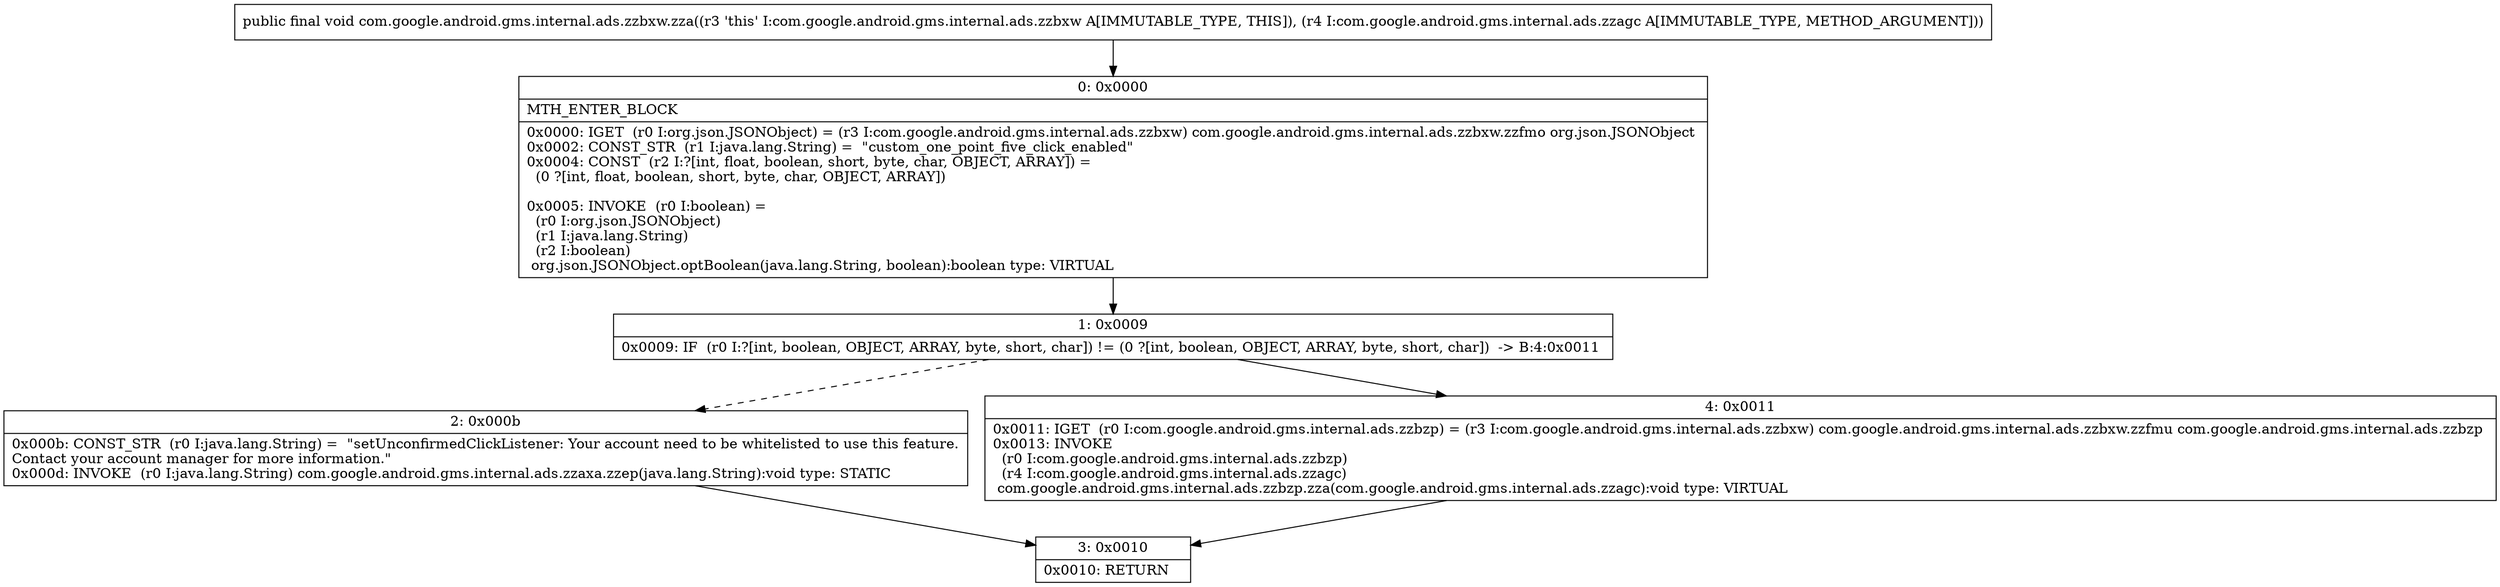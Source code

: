 digraph "CFG forcom.google.android.gms.internal.ads.zzbxw.zza(Lcom\/google\/android\/gms\/internal\/ads\/zzagc;)V" {
Node_0 [shape=record,label="{0\:\ 0x0000|MTH_ENTER_BLOCK\l|0x0000: IGET  (r0 I:org.json.JSONObject) = (r3 I:com.google.android.gms.internal.ads.zzbxw) com.google.android.gms.internal.ads.zzbxw.zzfmo org.json.JSONObject \l0x0002: CONST_STR  (r1 I:java.lang.String) =  \"custom_one_point_five_click_enabled\" \l0x0004: CONST  (r2 I:?[int, float, boolean, short, byte, char, OBJECT, ARRAY]) = \l  (0 ?[int, float, boolean, short, byte, char, OBJECT, ARRAY])\l \l0x0005: INVOKE  (r0 I:boolean) = \l  (r0 I:org.json.JSONObject)\l  (r1 I:java.lang.String)\l  (r2 I:boolean)\l org.json.JSONObject.optBoolean(java.lang.String, boolean):boolean type: VIRTUAL \l}"];
Node_1 [shape=record,label="{1\:\ 0x0009|0x0009: IF  (r0 I:?[int, boolean, OBJECT, ARRAY, byte, short, char]) != (0 ?[int, boolean, OBJECT, ARRAY, byte, short, char])  \-\> B:4:0x0011 \l}"];
Node_2 [shape=record,label="{2\:\ 0x000b|0x000b: CONST_STR  (r0 I:java.lang.String) =  \"setUnconfirmedClickListener: Your account need to be whitelisted to use this feature.\lContact your account manager for more information.\" \l0x000d: INVOKE  (r0 I:java.lang.String) com.google.android.gms.internal.ads.zzaxa.zzep(java.lang.String):void type: STATIC \l}"];
Node_3 [shape=record,label="{3\:\ 0x0010|0x0010: RETURN   \l}"];
Node_4 [shape=record,label="{4\:\ 0x0011|0x0011: IGET  (r0 I:com.google.android.gms.internal.ads.zzbzp) = (r3 I:com.google.android.gms.internal.ads.zzbxw) com.google.android.gms.internal.ads.zzbxw.zzfmu com.google.android.gms.internal.ads.zzbzp \l0x0013: INVOKE  \l  (r0 I:com.google.android.gms.internal.ads.zzbzp)\l  (r4 I:com.google.android.gms.internal.ads.zzagc)\l com.google.android.gms.internal.ads.zzbzp.zza(com.google.android.gms.internal.ads.zzagc):void type: VIRTUAL \l}"];
MethodNode[shape=record,label="{public final void com.google.android.gms.internal.ads.zzbxw.zza((r3 'this' I:com.google.android.gms.internal.ads.zzbxw A[IMMUTABLE_TYPE, THIS]), (r4 I:com.google.android.gms.internal.ads.zzagc A[IMMUTABLE_TYPE, METHOD_ARGUMENT])) }"];
MethodNode -> Node_0;
Node_0 -> Node_1;
Node_1 -> Node_2[style=dashed];
Node_1 -> Node_4;
Node_2 -> Node_3;
Node_4 -> Node_3;
}

